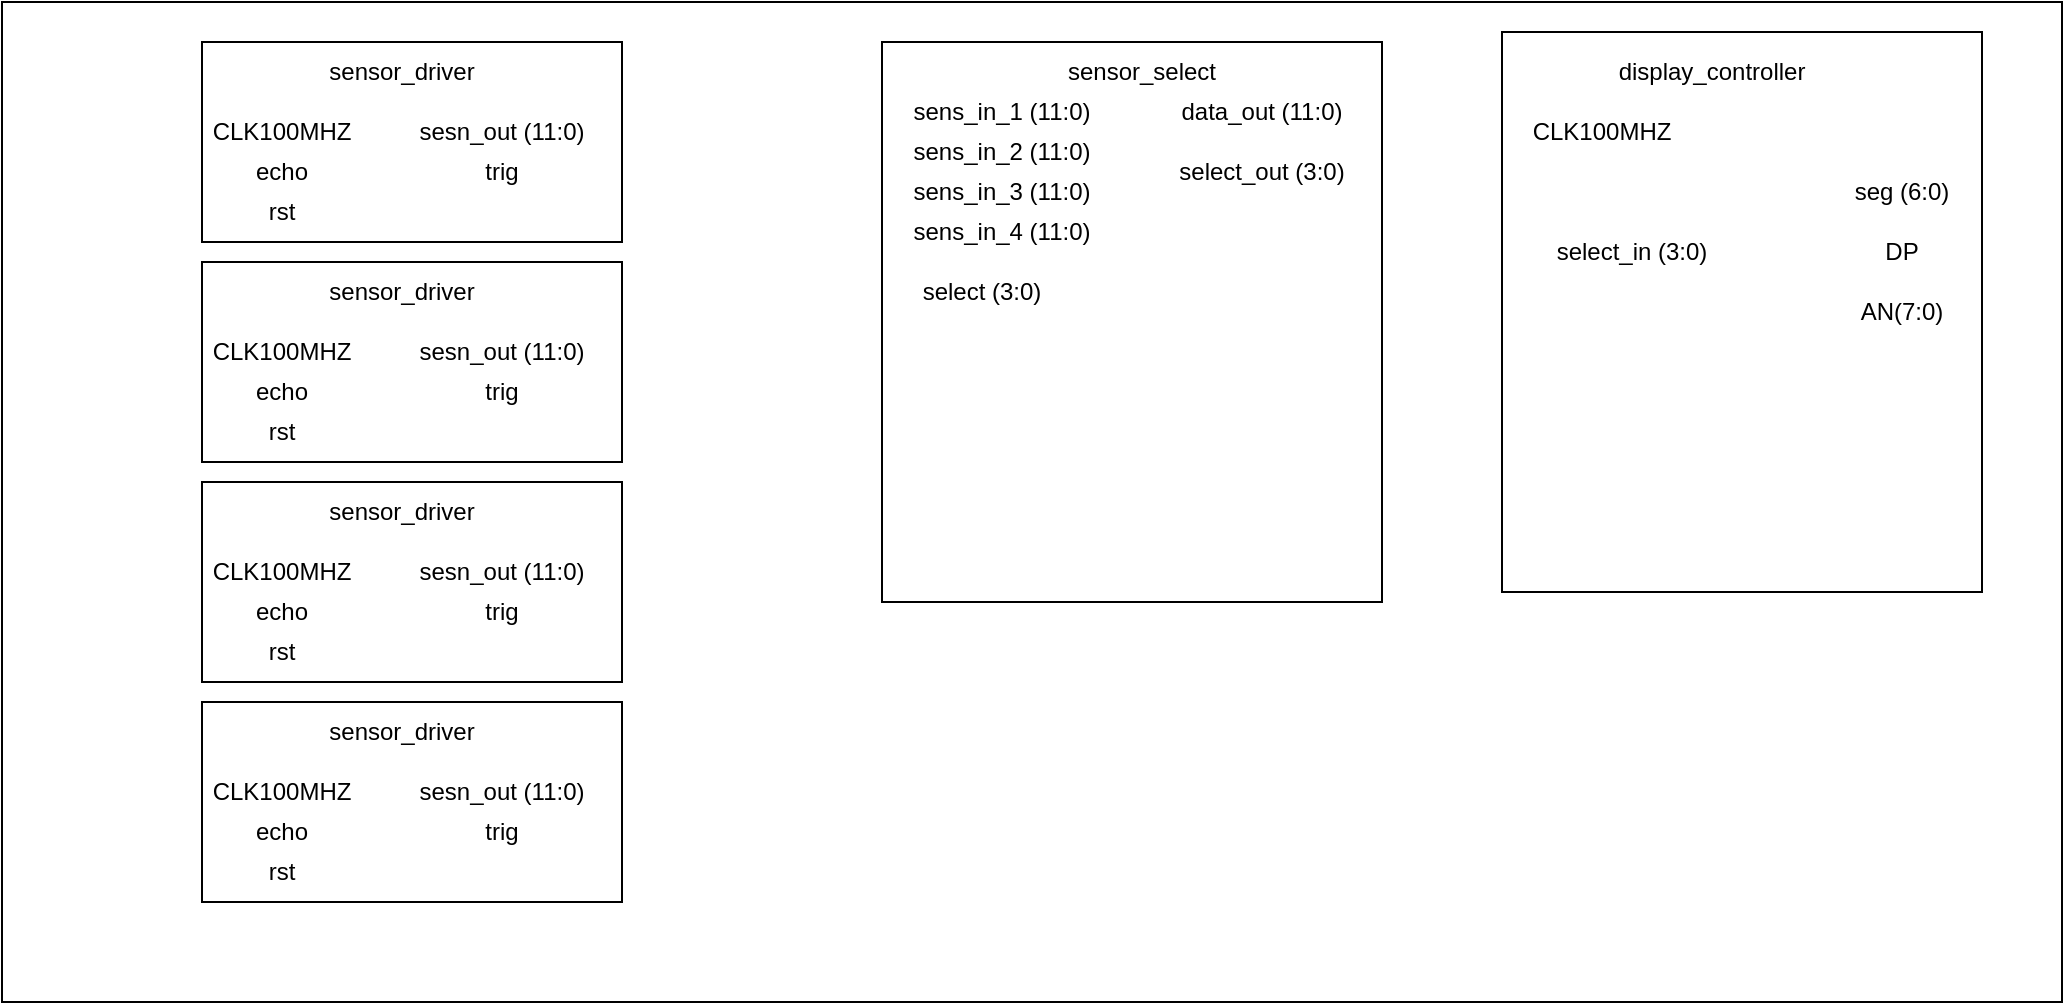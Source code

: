 <mxfile version="26.2.2">
  <diagram name="Stránka-1" id="uQuWTQcgDwJb65fCLmZk">
    <mxGraphModel dx="1871" dy="722" grid="1" gridSize="10" guides="1" tooltips="1" connect="1" arrows="1" fold="1" page="1" pageScale="1" pageWidth="827" pageHeight="1169" math="0" shadow="0">
      <root>
        <mxCell id="0" />
        <mxCell id="1" parent="0" />
        <mxCell id="Ia1E7Pe4GuGRzUIp9X2G-49" value="" style="rounded=0;whiteSpace=wrap;html=1;align=center;verticalAlign=middle;fontFamily=Helvetica;fontSize=12;fontColor=default;fillColor=default;gradientColor=none;strokeColor=default;" parent="1" vertex="1">
          <mxGeometry x="-230" y="20" width="1030" height="500" as="geometry" />
        </mxCell>
        <mxCell id="Ia1E7Pe4GuGRzUIp9X2G-1" value="" style="rounded=0;whiteSpace=wrap;html=1;fillColor=default;" parent="1" vertex="1">
          <mxGeometry x="520" y="35" width="240" height="280" as="geometry" />
        </mxCell>
        <mxCell id="Ia1E7Pe4GuGRzUIp9X2G-2" value="&lt;span style=&quot;color: light-dark(rgb(0, 0, 0), rgb(0, 0, 0));&quot;&gt;display_controller&lt;/span&gt;" style="text;html=1;align=center;verticalAlign=middle;whiteSpace=wrap;rounded=0;fillColor=none;" parent="1" vertex="1">
          <mxGeometry x="595" y="40" width="60" height="30" as="geometry" />
        </mxCell>
        <mxCell id="Ia1E7Pe4GuGRzUIp9X2G-5" value="&lt;span style=&quot;color: light-dark(rgb(0, 0, 0), rgb(0, 0, 0));&quot;&gt;CLK100MHZ&lt;/span&gt;" style="text;html=1;align=center;verticalAlign=middle;whiteSpace=wrap;rounded=0;" parent="1" vertex="1">
          <mxGeometry x="540" y="70" width="60" height="30" as="geometry" />
        </mxCell>
        <mxCell id="Ia1E7Pe4GuGRzUIp9X2G-10" value="&lt;span style=&quot;color: light-dark(rgb(0, 0, 0), rgb(0, 0, 0));&quot;&gt;select_in (3:0)&lt;/span&gt;" style="text;html=1;align=center;verticalAlign=middle;whiteSpace=wrap;rounded=0;" parent="1" vertex="1">
          <mxGeometry x="540" y="130" width="90" height="30" as="geometry" />
        </mxCell>
        <mxCell id="Ia1E7Pe4GuGRzUIp9X2G-11" value="&lt;span style=&quot;color: light-dark(rgb(0, 0, 0), rgb(0, 0, 0));&quot;&gt;seg (6:0)&lt;/span&gt;" style="text;html=1;align=center;verticalAlign=middle;whiteSpace=wrap;rounded=0;" parent="1" vertex="1">
          <mxGeometry x="680" y="100" width="80" height="30" as="geometry" />
        </mxCell>
        <mxCell id="Ia1E7Pe4GuGRzUIp9X2G-12" value="&lt;span style=&quot;color: light-dark(rgb(0, 0, 0), rgb(0, 0, 0));&quot;&gt;DP&lt;/span&gt;" style="text;html=1;align=center;verticalAlign=middle;whiteSpace=wrap;rounded=0;" parent="1" vertex="1">
          <mxGeometry x="680" y="130" width="80" height="30" as="geometry" />
        </mxCell>
        <mxCell id="Ia1E7Pe4GuGRzUIp9X2G-13" value="&lt;span style=&quot;color: light-dark(rgb(0, 0, 0), rgb(0, 0, 0));&quot;&gt;AN(7:0)&lt;/span&gt;" style="text;html=1;align=center;verticalAlign=middle;whiteSpace=wrap;rounded=0;" parent="1" vertex="1">
          <mxGeometry x="680" y="160" width="80" height="30" as="geometry" />
        </mxCell>
        <mxCell id="Ia1E7Pe4GuGRzUIp9X2G-14" value="" style="rounded=0;whiteSpace=wrap;html=1;align=center;verticalAlign=middle;fontFamily=Helvetica;fontSize=12;fontColor=default;fillColor=light-dark(#FFFFFF,#FFFFFF);gradientColor=none;" parent="1" vertex="1">
          <mxGeometry x="210" y="40" width="250" height="280" as="geometry" />
        </mxCell>
        <mxCell id="Ia1E7Pe4GuGRzUIp9X2G-15" value="&lt;span style=&quot;color: light-dark(rgb(0, 0, 0), rgb(0, 0, 0));&quot;&gt;sens_in_1 (11:0)&lt;/span&gt;" style="text;html=1;align=center;verticalAlign=middle;whiteSpace=wrap;rounded=0;" parent="1" vertex="1">
          <mxGeometry x="220" y="60" width="100" height="30" as="geometry" />
        </mxCell>
        <mxCell id="Ia1E7Pe4GuGRzUIp9X2G-16" value="&lt;span style=&quot;color: light-dark(rgb(0, 0, 0), rgb(0, 0, 0));&quot;&gt;sens_in_2 (11:0)&lt;/span&gt;" style="text;html=1;align=center;verticalAlign=middle;whiteSpace=wrap;rounded=0;" parent="1" vertex="1">
          <mxGeometry x="220" y="80" width="100" height="30" as="geometry" />
        </mxCell>
        <mxCell id="Ia1E7Pe4GuGRzUIp9X2G-17" value="&lt;span style=&quot;color: light-dark(rgb(0, 0, 0), rgb(0, 0, 0));&quot;&gt;sens_in_3 (11:0)&lt;/span&gt;" style="text;html=1;align=center;verticalAlign=middle;whiteSpace=wrap;rounded=0;" parent="1" vertex="1">
          <mxGeometry x="220" y="100" width="100" height="30" as="geometry" />
        </mxCell>
        <mxCell id="Ia1E7Pe4GuGRzUIp9X2G-18" value="&lt;span style=&quot;color: light-dark(rgb(0, 0, 0), rgb(0, 0, 0));&quot;&gt;sens_in_4 (11:0)&lt;/span&gt;" style="text;html=1;align=center;verticalAlign=middle;whiteSpace=wrap;rounded=0;" parent="1" vertex="1">
          <mxGeometry x="220" y="120" width="100" height="30" as="geometry" />
        </mxCell>
        <mxCell id="Ia1E7Pe4GuGRzUIp9X2G-19" value="&lt;span style=&quot;color: light-dark(rgb(0, 0, 0), rgb(0, 0, 0));&quot;&gt;select (3:0)&lt;/span&gt;" style="text;html=1;align=center;verticalAlign=middle;whiteSpace=wrap;rounded=0;" parent="1" vertex="1">
          <mxGeometry x="210" y="150" width="100" height="30" as="geometry" />
        </mxCell>
        <mxCell id="Ia1E7Pe4GuGRzUIp9X2G-20" value="&lt;span style=&quot;color: light-dark(rgb(0, 0, 0), rgb(0, 0, 0));&quot;&gt;data_out (11:0)&lt;/span&gt;" style="text;html=1;align=center;verticalAlign=middle;whiteSpace=wrap;rounded=0;" parent="1" vertex="1">
          <mxGeometry x="350" y="60" width="100" height="30" as="geometry" />
        </mxCell>
        <mxCell id="Ia1E7Pe4GuGRzUIp9X2G-21" value="&lt;span style=&quot;color: light-dark(rgb(0, 0, 0), rgb(0, 0, 0));&quot;&gt;sensor_select&lt;/span&gt;" style="text;html=1;align=center;verticalAlign=middle;whiteSpace=wrap;rounded=0;" parent="1" vertex="1">
          <mxGeometry x="290" y="40" width="100" height="30" as="geometry" />
        </mxCell>
        <mxCell id="Ia1E7Pe4GuGRzUIp9X2G-25" value="&lt;span style=&quot;color: light-dark(rgb(0, 0, 0), rgb(0, 0, 0));&quot;&gt;select_out (3:0)&lt;/span&gt;" style="text;html=1;align=center;verticalAlign=middle;whiteSpace=wrap;rounded=0;" parent="1" vertex="1">
          <mxGeometry x="350" y="90" width="100" height="30" as="geometry" />
        </mxCell>
        <mxCell id="Ia1E7Pe4GuGRzUIp9X2G-32" value="" style="group" parent="1" vertex="1" connectable="0">
          <mxGeometry x="-130" y="40" width="210" height="100" as="geometry" />
        </mxCell>
        <mxCell id="Ia1E7Pe4GuGRzUIp9X2G-28" value="" style="rounded=0;whiteSpace=wrap;html=1;align=center;verticalAlign=middle;fontFamily=Helvetica;fontSize=12;fontColor=default;fillColor=light-dark(#FFFFFF,#FFFFFF);gradientColor=none;" parent="Ia1E7Pe4GuGRzUIp9X2G-32" vertex="1">
          <mxGeometry width="210" height="100" as="geometry" />
        </mxCell>
        <mxCell id="Ia1E7Pe4GuGRzUIp9X2G-29" value="&lt;span style=&quot;color: light-dark(rgb(0, 0, 0), rgb(0, 0, 0));&quot;&gt;sensor_driver&lt;/span&gt;" style="text;html=1;align=center;verticalAlign=middle;whiteSpace=wrap;rounded=0;" parent="Ia1E7Pe4GuGRzUIp9X2G-32" vertex="1">
          <mxGeometry x="50" width="100" height="30" as="geometry" />
        </mxCell>
        <mxCell id="Ia1E7Pe4GuGRzUIp9X2G-30" value="&lt;span style=&quot;color: light-dark(rgb(0, 0, 0), rgb(0, 0, 0));&quot;&gt;CLK100MHZ&lt;/span&gt;" style="text;html=1;align=center;verticalAlign=middle;whiteSpace=wrap;rounded=0;" parent="Ia1E7Pe4GuGRzUIp9X2G-32" vertex="1">
          <mxGeometry x="10" y="30" width="60" height="30" as="geometry" />
        </mxCell>
        <mxCell id="Ia1E7Pe4GuGRzUIp9X2G-31" value="&lt;span style=&quot;color: light-dark(rgb(0, 0, 0), rgb(0, 0, 0));&quot;&gt;sesn_out (11:0)&lt;/span&gt;" style="text;html=1;align=center;verticalAlign=middle;whiteSpace=wrap;rounded=0;" parent="Ia1E7Pe4GuGRzUIp9X2G-32" vertex="1">
          <mxGeometry x="100" y="30" width="100" height="30" as="geometry" />
        </mxCell>
        <mxCell id="mv-UvQCw2m-dkChldLvW-1" value="&lt;span style=&quot;color: light-dark(rgb(0, 0, 0), rgb(0, 0, 0));&quot;&gt;echo&lt;/span&gt;" style="text;html=1;align=center;verticalAlign=middle;whiteSpace=wrap;rounded=0;" parent="Ia1E7Pe4GuGRzUIp9X2G-32" vertex="1">
          <mxGeometry x="10" y="50" width="60" height="30" as="geometry" />
        </mxCell>
        <mxCell id="mv-UvQCw2m-dkChldLvW-2" value="&lt;span style=&quot;color: light-dark(rgb(0, 0, 0), rgb(0, 0, 0));&quot;&gt;trig&lt;/span&gt;" style="text;html=1;align=center;verticalAlign=middle;whiteSpace=wrap;rounded=0;" parent="Ia1E7Pe4GuGRzUIp9X2G-32" vertex="1">
          <mxGeometry x="100" y="50" width="100" height="30" as="geometry" />
        </mxCell>
        <mxCell id="APWMlN90g21HxWWpDFmM-1" value="&lt;span style=&quot;color: light-dark(rgb(0, 0, 0), rgb(0, 0, 0));&quot;&gt;rst&lt;/span&gt;" style="text;html=1;align=center;verticalAlign=middle;whiteSpace=wrap;rounded=0;" vertex="1" parent="Ia1E7Pe4GuGRzUIp9X2G-32">
          <mxGeometry x="10" y="70" width="60" height="30" as="geometry" />
        </mxCell>
        <mxCell id="APWMlN90g21HxWWpDFmM-2" value="" style="group" vertex="1" connectable="0" parent="1">
          <mxGeometry x="-130" y="150" width="210" height="100" as="geometry" />
        </mxCell>
        <mxCell id="APWMlN90g21HxWWpDFmM-3" value="" style="rounded=0;whiteSpace=wrap;html=1;align=center;verticalAlign=middle;fontFamily=Helvetica;fontSize=12;fontColor=default;fillColor=light-dark(#FFFFFF,#FFFFFF);gradientColor=none;" vertex="1" parent="APWMlN90g21HxWWpDFmM-2">
          <mxGeometry width="210" height="100" as="geometry" />
        </mxCell>
        <mxCell id="APWMlN90g21HxWWpDFmM-4" value="&lt;span style=&quot;color: light-dark(rgb(0, 0, 0), rgb(0, 0, 0));&quot;&gt;sensor_driver&lt;/span&gt;" style="text;html=1;align=center;verticalAlign=middle;whiteSpace=wrap;rounded=0;" vertex="1" parent="APWMlN90g21HxWWpDFmM-2">
          <mxGeometry x="50" width="100" height="30" as="geometry" />
        </mxCell>
        <mxCell id="APWMlN90g21HxWWpDFmM-5" value="&lt;span style=&quot;color: light-dark(rgb(0, 0, 0), rgb(0, 0, 0));&quot;&gt;CLK100MHZ&lt;/span&gt;" style="text;html=1;align=center;verticalAlign=middle;whiteSpace=wrap;rounded=0;" vertex="1" parent="APWMlN90g21HxWWpDFmM-2">
          <mxGeometry x="10" y="30" width="60" height="30" as="geometry" />
        </mxCell>
        <mxCell id="APWMlN90g21HxWWpDFmM-6" value="&lt;span style=&quot;color: light-dark(rgb(0, 0, 0), rgb(0, 0, 0));&quot;&gt;sesn_out (11:0)&lt;/span&gt;" style="text;html=1;align=center;verticalAlign=middle;whiteSpace=wrap;rounded=0;" vertex="1" parent="APWMlN90g21HxWWpDFmM-2">
          <mxGeometry x="100" y="30" width="100" height="30" as="geometry" />
        </mxCell>
        <mxCell id="APWMlN90g21HxWWpDFmM-7" value="&lt;span style=&quot;color: light-dark(rgb(0, 0, 0), rgb(0, 0, 0));&quot;&gt;echo&lt;/span&gt;" style="text;html=1;align=center;verticalAlign=middle;whiteSpace=wrap;rounded=0;" vertex="1" parent="APWMlN90g21HxWWpDFmM-2">
          <mxGeometry x="10" y="50" width="60" height="30" as="geometry" />
        </mxCell>
        <mxCell id="APWMlN90g21HxWWpDFmM-8" value="&lt;span style=&quot;color: light-dark(rgb(0, 0, 0), rgb(0, 0, 0));&quot;&gt;trig&lt;/span&gt;" style="text;html=1;align=center;verticalAlign=middle;whiteSpace=wrap;rounded=0;" vertex="1" parent="APWMlN90g21HxWWpDFmM-2">
          <mxGeometry x="100" y="50" width="100" height="30" as="geometry" />
        </mxCell>
        <mxCell id="APWMlN90g21HxWWpDFmM-9" value="&lt;span style=&quot;color: light-dark(rgb(0, 0, 0), rgb(0, 0, 0));&quot;&gt;rst&lt;/span&gt;" style="text;html=1;align=center;verticalAlign=middle;whiteSpace=wrap;rounded=0;" vertex="1" parent="APWMlN90g21HxWWpDFmM-2">
          <mxGeometry x="10" y="70" width="60" height="30" as="geometry" />
        </mxCell>
        <mxCell id="APWMlN90g21HxWWpDFmM-10" value="" style="group" vertex="1" connectable="0" parent="1">
          <mxGeometry x="-130" y="260" width="210" height="100" as="geometry" />
        </mxCell>
        <mxCell id="APWMlN90g21HxWWpDFmM-11" value="" style="rounded=0;whiteSpace=wrap;html=1;align=center;verticalAlign=middle;fontFamily=Helvetica;fontSize=12;fontColor=default;fillColor=light-dark(#FFFFFF,#FFFFFF);gradientColor=none;" vertex="1" parent="APWMlN90g21HxWWpDFmM-10">
          <mxGeometry width="210" height="100" as="geometry" />
        </mxCell>
        <mxCell id="APWMlN90g21HxWWpDFmM-12" value="&lt;span style=&quot;color: light-dark(rgb(0, 0, 0), rgb(0, 0, 0));&quot;&gt;sensor_driver&lt;/span&gt;" style="text;html=1;align=center;verticalAlign=middle;whiteSpace=wrap;rounded=0;" vertex="1" parent="APWMlN90g21HxWWpDFmM-10">
          <mxGeometry x="50" width="100" height="30" as="geometry" />
        </mxCell>
        <mxCell id="APWMlN90g21HxWWpDFmM-13" value="&lt;span style=&quot;color: light-dark(rgb(0, 0, 0), rgb(0, 0, 0));&quot;&gt;CLK100MHZ&lt;/span&gt;" style="text;html=1;align=center;verticalAlign=middle;whiteSpace=wrap;rounded=0;" vertex="1" parent="APWMlN90g21HxWWpDFmM-10">
          <mxGeometry x="10" y="30" width="60" height="30" as="geometry" />
        </mxCell>
        <mxCell id="APWMlN90g21HxWWpDFmM-14" value="&lt;span style=&quot;color: light-dark(rgb(0, 0, 0), rgb(0, 0, 0));&quot;&gt;sesn_out (11:0)&lt;/span&gt;" style="text;html=1;align=center;verticalAlign=middle;whiteSpace=wrap;rounded=0;" vertex="1" parent="APWMlN90g21HxWWpDFmM-10">
          <mxGeometry x="100" y="30" width="100" height="30" as="geometry" />
        </mxCell>
        <mxCell id="APWMlN90g21HxWWpDFmM-15" value="&lt;span style=&quot;color: light-dark(rgb(0, 0, 0), rgb(0, 0, 0));&quot;&gt;echo&lt;/span&gt;" style="text;html=1;align=center;verticalAlign=middle;whiteSpace=wrap;rounded=0;" vertex="1" parent="APWMlN90g21HxWWpDFmM-10">
          <mxGeometry x="10" y="50" width="60" height="30" as="geometry" />
        </mxCell>
        <mxCell id="APWMlN90g21HxWWpDFmM-16" value="&lt;span style=&quot;color: light-dark(rgb(0, 0, 0), rgb(0, 0, 0));&quot;&gt;trig&lt;/span&gt;" style="text;html=1;align=center;verticalAlign=middle;whiteSpace=wrap;rounded=0;" vertex="1" parent="APWMlN90g21HxWWpDFmM-10">
          <mxGeometry x="100" y="50" width="100" height="30" as="geometry" />
        </mxCell>
        <mxCell id="APWMlN90g21HxWWpDFmM-17" value="&lt;span style=&quot;color: light-dark(rgb(0, 0, 0), rgb(0, 0, 0));&quot;&gt;rst&lt;/span&gt;" style="text;html=1;align=center;verticalAlign=middle;whiteSpace=wrap;rounded=0;" vertex="1" parent="APWMlN90g21HxWWpDFmM-10">
          <mxGeometry x="10" y="70" width="60" height="30" as="geometry" />
        </mxCell>
        <mxCell id="APWMlN90g21HxWWpDFmM-18" value="" style="group" vertex="1" connectable="0" parent="1">
          <mxGeometry x="-130" y="370" width="210" height="100" as="geometry" />
        </mxCell>
        <mxCell id="APWMlN90g21HxWWpDFmM-19" value="" style="rounded=0;whiteSpace=wrap;html=1;align=center;verticalAlign=middle;fontFamily=Helvetica;fontSize=12;fontColor=default;fillColor=light-dark(#FFFFFF,#FFFFFF);gradientColor=none;" vertex="1" parent="APWMlN90g21HxWWpDFmM-18">
          <mxGeometry width="210" height="100" as="geometry" />
        </mxCell>
        <mxCell id="APWMlN90g21HxWWpDFmM-20" value="&lt;span style=&quot;color: light-dark(rgb(0, 0, 0), rgb(0, 0, 0));&quot;&gt;sensor_driver&lt;/span&gt;" style="text;html=1;align=center;verticalAlign=middle;whiteSpace=wrap;rounded=0;" vertex="1" parent="APWMlN90g21HxWWpDFmM-18">
          <mxGeometry x="50" width="100" height="30" as="geometry" />
        </mxCell>
        <mxCell id="APWMlN90g21HxWWpDFmM-21" value="&lt;span style=&quot;color: light-dark(rgb(0, 0, 0), rgb(0, 0, 0));&quot;&gt;CLK100MHZ&lt;/span&gt;" style="text;html=1;align=center;verticalAlign=middle;whiteSpace=wrap;rounded=0;" vertex="1" parent="APWMlN90g21HxWWpDFmM-18">
          <mxGeometry x="10" y="30" width="60" height="30" as="geometry" />
        </mxCell>
        <mxCell id="APWMlN90g21HxWWpDFmM-22" value="&lt;span style=&quot;color: light-dark(rgb(0, 0, 0), rgb(0, 0, 0));&quot;&gt;sesn_out (11:0)&lt;/span&gt;" style="text;html=1;align=center;verticalAlign=middle;whiteSpace=wrap;rounded=0;" vertex="1" parent="APWMlN90g21HxWWpDFmM-18">
          <mxGeometry x="100" y="30" width="100" height="30" as="geometry" />
        </mxCell>
        <mxCell id="APWMlN90g21HxWWpDFmM-23" value="&lt;span style=&quot;color: light-dark(rgb(0, 0, 0), rgb(0, 0, 0));&quot;&gt;echo&lt;/span&gt;" style="text;html=1;align=center;verticalAlign=middle;whiteSpace=wrap;rounded=0;" vertex="1" parent="APWMlN90g21HxWWpDFmM-18">
          <mxGeometry x="10" y="50" width="60" height="30" as="geometry" />
        </mxCell>
        <mxCell id="APWMlN90g21HxWWpDFmM-24" value="&lt;span style=&quot;color: light-dark(rgb(0, 0, 0), rgb(0, 0, 0));&quot;&gt;trig&lt;/span&gt;" style="text;html=1;align=center;verticalAlign=middle;whiteSpace=wrap;rounded=0;" vertex="1" parent="APWMlN90g21HxWWpDFmM-18">
          <mxGeometry x="100" y="50" width="100" height="30" as="geometry" />
        </mxCell>
        <mxCell id="APWMlN90g21HxWWpDFmM-25" value="&lt;span style=&quot;color: light-dark(rgb(0, 0, 0), rgb(0, 0, 0));&quot;&gt;rst&lt;/span&gt;" style="text;html=1;align=center;verticalAlign=middle;whiteSpace=wrap;rounded=0;" vertex="1" parent="APWMlN90g21HxWWpDFmM-18">
          <mxGeometry x="10" y="70" width="60" height="30" as="geometry" />
        </mxCell>
      </root>
    </mxGraphModel>
  </diagram>
</mxfile>
